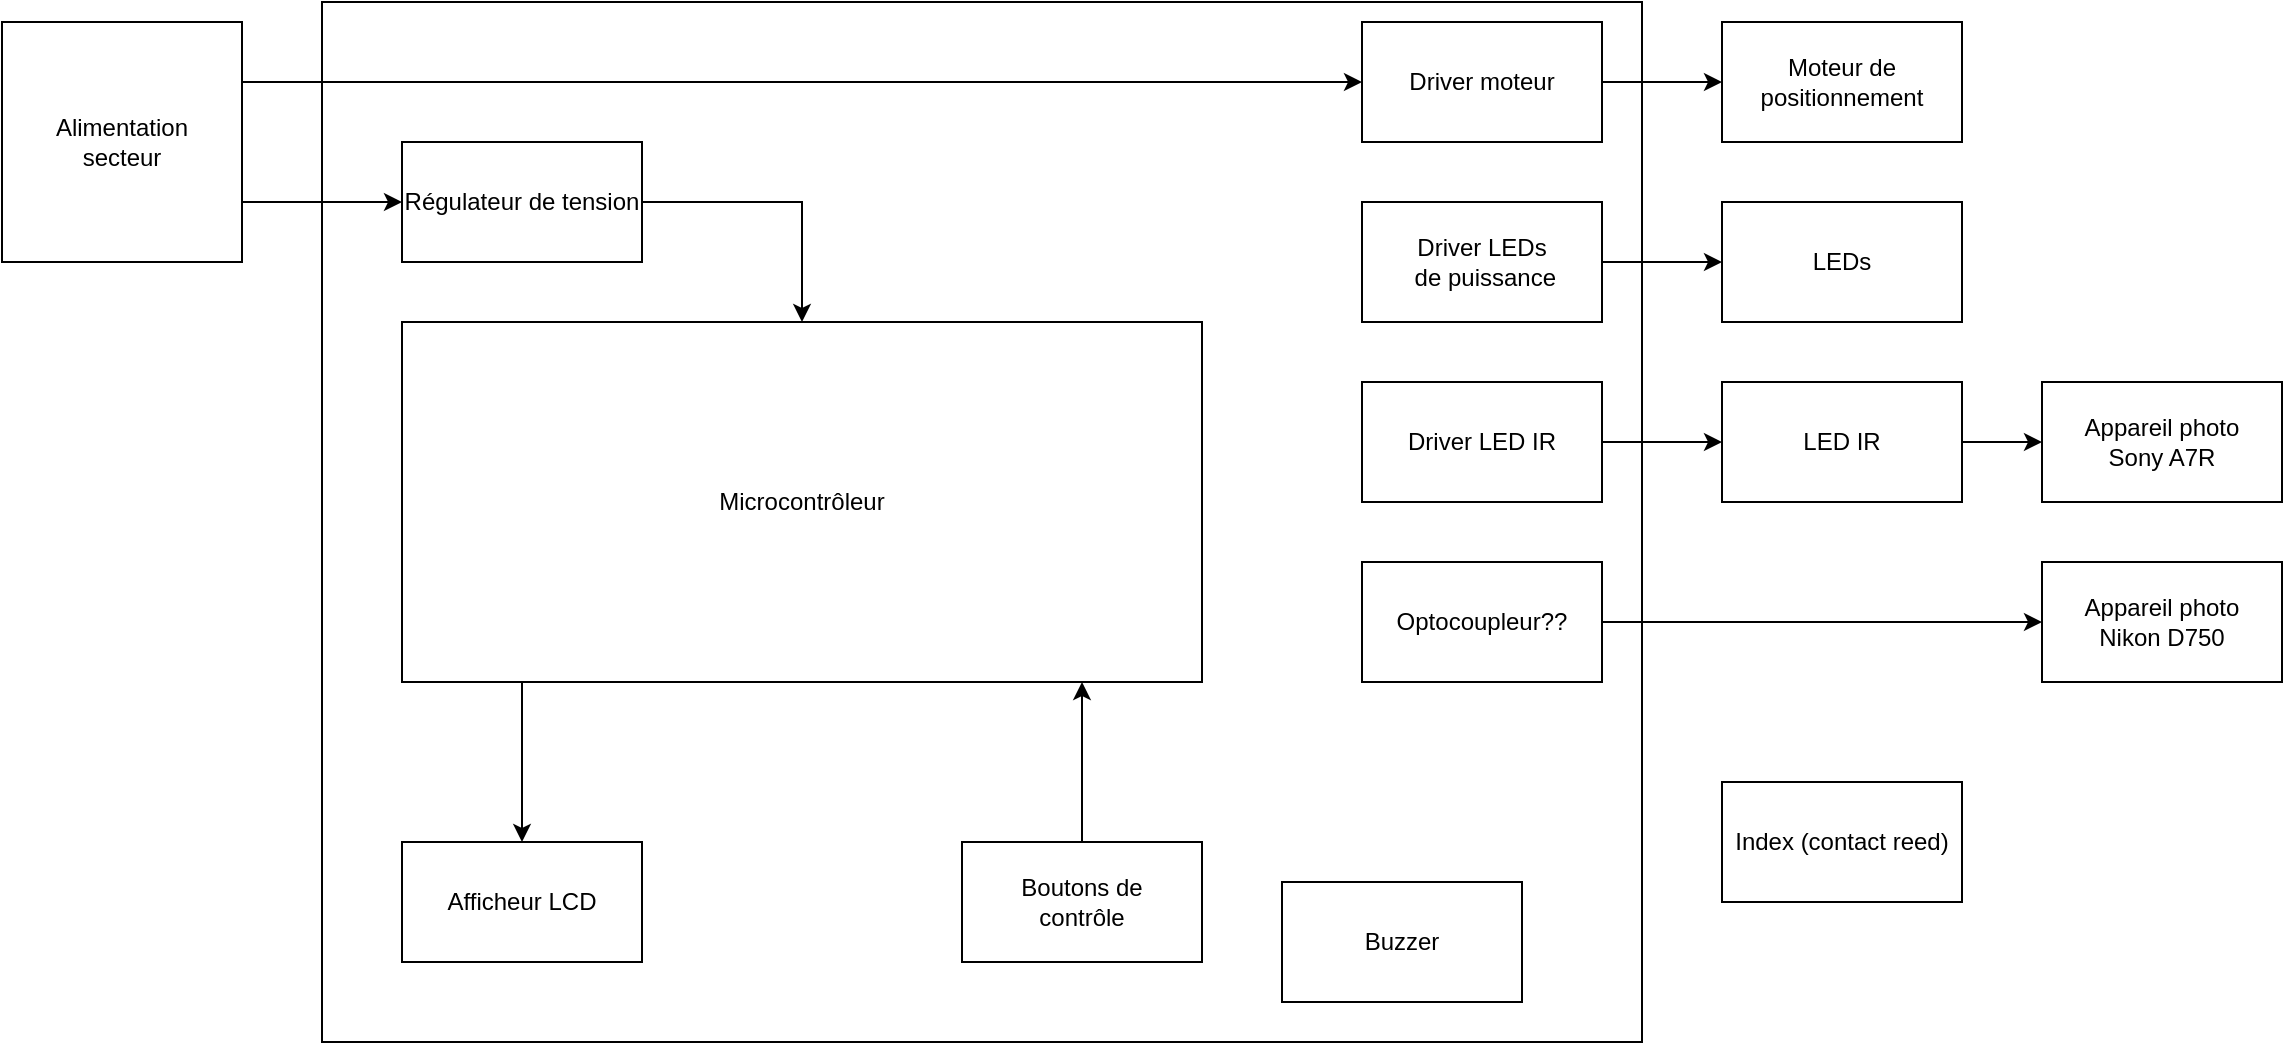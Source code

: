 <mxfile version="21.6.7" type="device">
  <diagram name="Page-1" id="sAueeR_DeyDTOokNU9W1">
    <mxGraphModel dx="1781" dy="594" grid="1" gridSize="10" guides="1" tooltips="1" connect="1" arrows="1" fold="1" page="1" pageScale="1" pageWidth="827" pageHeight="1169" math="0" shadow="0">
      <root>
        <mxCell id="0" />
        <mxCell id="1" parent="0" />
        <mxCell id="fqn3BlmnmB48ulFy7r9I-1" value="" style="rounded=0;whiteSpace=wrap;html=1;" parent="1" vertex="1">
          <mxGeometry x="40" y="40" width="660" height="520" as="geometry" />
        </mxCell>
        <mxCell id="52rDspOR7L93NlqgASMx-22" style="edgeStyle=orthogonalEdgeStyle;rounded=0;orthogonalLoop=1;jettySize=auto;html=1;entryX=0;entryY=0.5;entryDx=0;entryDy=0;" parent="1" source="fqn3BlmnmB48ulFy7r9I-2" target="fqn3BlmnmB48ulFy7r9I-3" edge="1">
          <mxGeometry relative="1" as="geometry" />
        </mxCell>
        <mxCell id="fqn3BlmnmB48ulFy7r9I-2" value="&lt;div&gt;Driver LEDs&lt;/div&gt;&amp;nbsp;de puissance" style="rounded=0;whiteSpace=wrap;html=1;" parent="1" vertex="1">
          <mxGeometry x="560" y="140" width="120" height="60" as="geometry" />
        </mxCell>
        <mxCell id="fqn3BlmnmB48ulFy7r9I-3" value="LEDs" style="rounded=0;whiteSpace=wrap;html=1;" parent="1" vertex="1">
          <mxGeometry x="740" y="140" width="120" height="60" as="geometry" />
        </mxCell>
        <mxCell id="52rDspOR7L93NlqgASMx-18" style="edgeStyle=orthogonalEdgeStyle;rounded=0;orthogonalLoop=1;jettySize=auto;html=1;exitX=1;exitY=0.25;exitDx=0;exitDy=0;entryX=0;entryY=0.5;entryDx=0;entryDy=0;" parent="1" source="fqn3BlmnmB48ulFy7r9I-4" target="fqn3BlmnmB48ulFy7r9I-5" edge="1">
          <mxGeometry relative="1" as="geometry" />
        </mxCell>
        <mxCell id="52rDspOR7L93NlqgASMx-20" style="edgeStyle=orthogonalEdgeStyle;rounded=0;orthogonalLoop=1;jettySize=auto;html=1;exitX=1;exitY=0.75;exitDx=0;exitDy=0;entryX=0;entryY=0.5;entryDx=0;entryDy=0;" parent="1" source="fqn3BlmnmB48ulFy7r9I-4" target="52rDspOR7L93NlqgASMx-2" edge="1">
          <mxGeometry relative="1" as="geometry" />
        </mxCell>
        <mxCell id="fqn3BlmnmB48ulFy7r9I-4" value="&lt;div&gt;Alimentation &lt;br&gt;&lt;/div&gt;&lt;div&gt;secteur&lt;/div&gt;" style="rounded=0;whiteSpace=wrap;html=1;" parent="1" vertex="1">
          <mxGeometry x="-120" y="50" width="120" height="120" as="geometry" />
        </mxCell>
        <mxCell id="52rDspOR7L93NlqgASMx-21" style="edgeStyle=orthogonalEdgeStyle;rounded=0;orthogonalLoop=1;jettySize=auto;html=1;exitX=1;exitY=0.5;exitDx=0;exitDy=0;entryX=0;entryY=0.5;entryDx=0;entryDy=0;" parent="1" source="fqn3BlmnmB48ulFy7r9I-5" target="fqn3BlmnmB48ulFy7r9I-6" edge="1">
          <mxGeometry relative="1" as="geometry" />
        </mxCell>
        <mxCell id="fqn3BlmnmB48ulFy7r9I-5" value="Driver moteur" style="rounded=0;whiteSpace=wrap;html=1;" parent="1" vertex="1">
          <mxGeometry x="560" y="50" width="120" height="60" as="geometry" />
        </mxCell>
        <mxCell id="fqn3BlmnmB48ulFy7r9I-6" value="Moteur de positionnement" style="rounded=0;whiteSpace=wrap;html=1;" parent="1" vertex="1">
          <mxGeometry x="740" y="50" width="120" height="60" as="geometry" />
        </mxCell>
        <mxCell id="fqn3BlmnmB48ulFy7r9I-7" value="Afficheur LCD" style="rounded=0;whiteSpace=wrap;html=1;" parent="1" vertex="1">
          <mxGeometry x="80" y="460" width="120" height="60" as="geometry" />
        </mxCell>
        <mxCell id="52rDspOR7L93NlqgASMx-12" style="edgeStyle=orthogonalEdgeStyle;rounded=0;orthogonalLoop=1;jettySize=auto;html=1;" parent="1" source="fqn3BlmnmB48ulFy7r9I-8" edge="1">
          <mxGeometry relative="1" as="geometry">
            <mxPoint x="420" y="380" as="targetPoint" />
            <Array as="points">
              <mxPoint x="420" y="380" />
            </Array>
          </mxGeometry>
        </mxCell>
        <mxCell id="fqn3BlmnmB48ulFy7r9I-8" value="&lt;div&gt;Boutons de &lt;br&gt;&lt;/div&gt;&lt;div&gt;contrôle&lt;/div&gt;" style="rounded=0;whiteSpace=wrap;html=1;" parent="1" vertex="1">
          <mxGeometry x="360" y="460" width="120" height="60" as="geometry" />
        </mxCell>
        <mxCell id="52rDspOR7L93NlqgASMx-11" style="edgeStyle=orthogonalEdgeStyle;rounded=0;orthogonalLoop=1;jettySize=auto;html=1;exitX=1;exitY=0.5;exitDx=0;exitDy=0;" parent="1" source="52rDspOR7L93NlqgASMx-2" target="52rDspOR7L93NlqgASMx-8" edge="1">
          <mxGeometry relative="1" as="geometry" />
        </mxCell>
        <mxCell id="52rDspOR7L93NlqgASMx-2" value="Régulateur de tension" style="rounded=0;whiteSpace=wrap;html=1;" parent="1" vertex="1">
          <mxGeometry x="80" y="110" width="120" height="60" as="geometry" />
        </mxCell>
        <mxCell id="52rDspOR7L93NlqgASMx-40" style="edgeStyle=orthogonalEdgeStyle;rounded=0;orthogonalLoop=1;jettySize=auto;html=1;entryX=0;entryY=0.5;entryDx=0;entryDy=0;" parent="1" source="52rDspOR7L93NlqgASMx-3" target="52rDspOR7L93NlqgASMx-7" edge="1">
          <mxGeometry relative="1" as="geometry" />
        </mxCell>
        <mxCell id="52rDspOR7L93NlqgASMx-3" value="LED IR" style="rounded=0;whiteSpace=wrap;html=1;" parent="1" vertex="1">
          <mxGeometry x="740" y="230" width="120" height="60" as="geometry" />
        </mxCell>
        <mxCell id="52rDspOR7L93NlqgASMx-23" style="edgeStyle=orthogonalEdgeStyle;rounded=0;orthogonalLoop=1;jettySize=auto;html=1;exitX=1;exitY=0.5;exitDx=0;exitDy=0;entryX=0;entryY=0.5;entryDx=0;entryDy=0;" parent="1" source="52rDspOR7L93NlqgASMx-4" target="52rDspOR7L93NlqgASMx-3" edge="1">
          <mxGeometry relative="1" as="geometry" />
        </mxCell>
        <mxCell id="52rDspOR7L93NlqgASMx-4" value="&lt;div&gt;Driver LED IR&lt;br&gt;&lt;/div&gt;" style="rounded=0;whiteSpace=wrap;html=1;" parent="1" vertex="1">
          <mxGeometry x="560" y="230" width="120" height="60" as="geometry" />
        </mxCell>
        <mxCell id="52rDspOR7L93NlqgASMx-6" value="&lt;div&gt;Appareil photo&lt;br&gt;&lt;/div&gt;&lt;div&gt;Nikon D750&lt;br&gt;&lt;/div&gt;" style="rounded=0;whiteSpace=wrap;html=1;" parent="1" vertex="1">
          <mxGeometry x="900" y="320" width="120" height="60" as="geometry" />
        </mxCell>
        <mxCell id="52rDspOR7L93NlqgASMx-7" value="&lt;div&gt;Appareil photo&lt;br&gt;&lt;/div&gt;&lt;div&gt;Sony A7R&lt;br&gt;&lt;/div&gt;" style="rounded=0;whiteSpace=wrap;html=1;" parent="1" vertex="1">
          <mxGeometry x="900" y="230" width="120" height="60" as="geometry" />
        </mxCell>
        <mxCell id="52rDspOR7L93NlqgASMx-14" style="edgeStyle=orthogonalEdgeStyle;rounded=0;orthogonalLoop=1;jettySize=auto;html=1;exitX=0.25;exitY=1;exitDx=0;exitDy=0;entryX=0.5;entryY=0;entryDx=0;entryDy=0;" parent="1" source="52rDspOR7L93NlqgASMx-8" target="fqn3BlmnmB48ulFy7r9I-7" edge="1">
          <mxGeometry relative="1" as="geometry">
            <Array as="points">
              <mxPoint x="140" y="380" />
            </Array>
          </mxGeometry>
        </mxCell>
        <mxCell id="52rDspOR7L93NlqgASMx-8" value="Microcontrôleur" style="rounded=0;whiteSpace=wrap;html=1;" parent="1" vertex="1">
          <mxGeometry x="80" y="200" width="400" height="180" as="geometry" />
        </mxCell>
        <mxCell id="52rDspOR7L93NlqgASMx-39" style="edgeStyle=orthogonalEdgeStyle;rounded=0;orthogonalLoop=1;jettySize=auto;html=1;entryX=0;entryY=0.5;entryDx=0;entryDy=0;" parent="1" source="52rDspOR7L93NlqgASMx-37" target="52rDspOR7L93NlqgASMx-6" edge="1">
          <mxGeometry relative="1" as="geometry" />
        </mxCell>
        <mxCell id="52rDspOR7L93NlqgASMx-37" value="Optocoupleur??" style="rounded=0;whiteSpace=wrap;html=1;" parent="1" vertex="1">
          <mxGeometry x="560" y="320" width="120" height="60" as="geometry" />
        </mxCell>
        <mxCell id="52rDspOR7L93NlqgASMx-42" value="Index (contact reed)" style="rounded=0;whiteSpace=wrap;html=1;" parent="1" vertex="1">
          <mxGeometry x="740" y="430" width="120" height="60" as="geometry" />
        </mxCell>
        <mxCell id="52rDspOR7L93NlqgASMx-43" value="Buzzer" style="rounded=0;whiteSpace=wrap;html=1;" parent="1" vertex="1">
          <mxGeometry x="520" y="480" width="120" height="60" as="geometry" />
        </mxCell>
      </root>
    </mxGraphModel>
  </diagram>
</mxfile>
